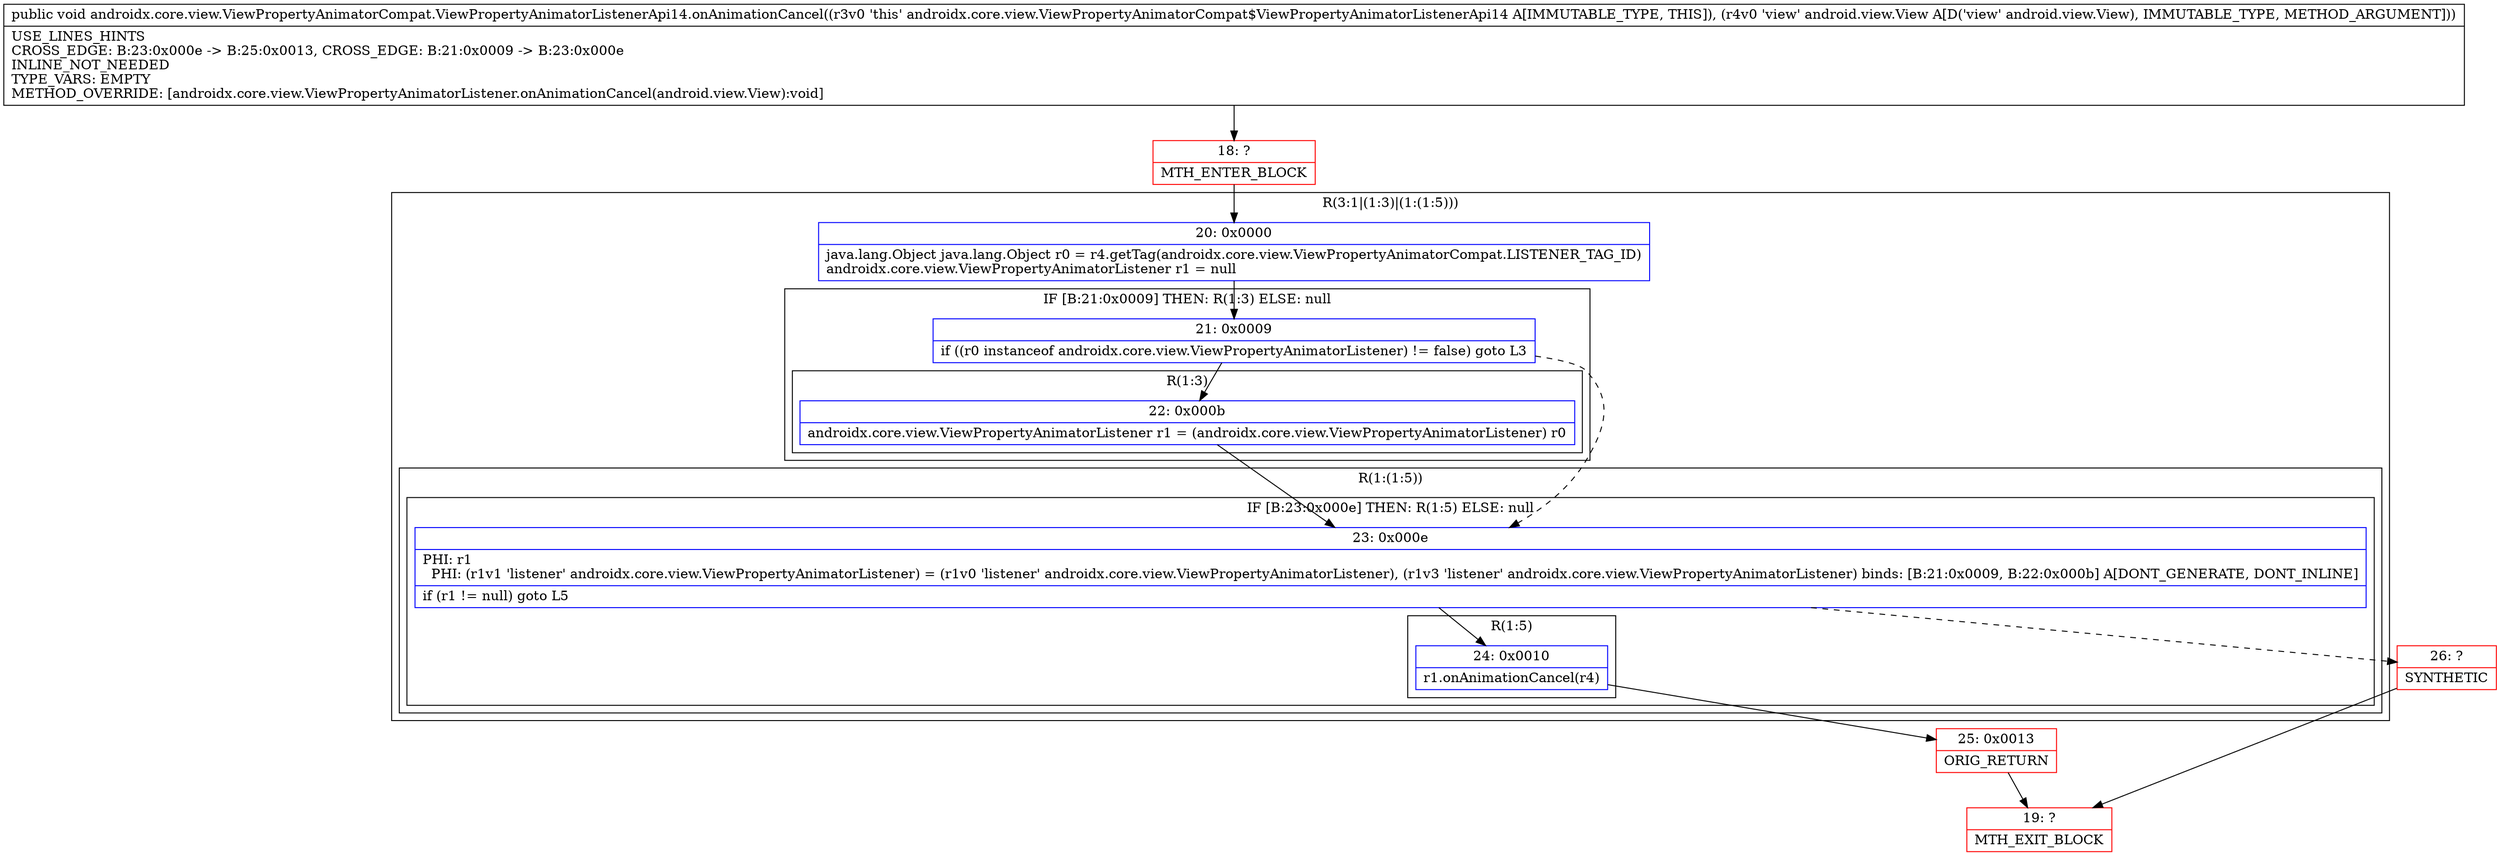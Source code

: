 digraph "CFG forandroidx.core.view.ViewPropertyAnimatorCompat.ViewPropertyAnimatorListenerApi14.onAnimationCancel(Landroid\/view\/View;)V" {
subgraph cluster_Region_1696452466 {
label = "R(3:1|(1:3)|(1:(1:5)))";
node [shape=record,color=blue];
Node_20 [shape=record,label="{20\:\ 0x0000|java.lang.Object java.lang.Object r0 = r4.getTag(androidx.core.view.ViewPropertyAnimatorCompat.LISTENER_TAG_ID)\landroidx.core.view.ViewPropertyAnimatorListener r1 = null\l}"];
subgraph cluster_IfRegion_513806097 {
label = "IF [B:21:0x0009] THEN: R(1:3) ELSE: null";
node [shape=record,color=blue];
Node_21 [shape=record,label="{21\:\ 0x0009|if ((r0 instanceof androidx.core.view.ViewPropertyAnimatorListener) != false) goto L3\l}"];
subgraph cluster_Region_906900068 {
label = "R(1:3)";
node [shape=record,color=blue];
Node_22 [shape=record,label="{22\:\ 0x000b|androidx.core.view.ViewPropertyAnimatorListener r1 = (androidx.core.view.ViewPropertyAnimatorListener) r0\l}"];
}
}
subgraph cluster_Region_1043020186 {
label = "R(1:(1:5))";
node [shape=record,color=blue];
subgraph cluster_IfRegion_1262093765 {
label = "IF [B:23:0x000e] THEN: R(1:5) ELSE: null";
node [shape=record,color=blue];
Node_23 [shape=record,label="{23\:\ 0x000e|PHI: r1 \l  PHI: (r1v1 'listener' androidx.core.view.ViewPropertyAnimatorListener) = (r1v0 'listener' androidx.core.view.ViewPropertyAnimatorListener), (r1v3 'listener' androidx.core.view.ViewPropertyAnimatorListener) binds: [B:21:0x0009, B:22:0x000b] A[DONT_GENERATE, DONT_INLINE]\l|if (r1 != null) goto L5\l}"];
subgraph cluster_Region_1079453071 {
label = "R(1:5)";
node [shape=record,color=blue];
Node_24 [shape=record,label="{24\:\ 0x0010|r1.onAnimationCancel(r4)\l}"];
}
}
}
}
Node_18 [shape=record,color=red,label="{18\:\ ?|MTH_ENTER_BLOCK\l}"];
Node_25 [shape=record,color=red,label="{25\:\ 0x0013|ORIG_RETURN\l}"];
Node_19 [shape=record,color=red,label="{19\:\ ?|MTH_EXIT_BLOCK\l}"];
Node_26 [shape=record,color=red,label="{26\:\ ?|SYNTHETIC\l}"];
MethodNode[shape=record,label="{public void androidx.core.view.ViewPropertyAnimatorCompat.ViewPropertyAnimatorListenerApi14.onAnimationCancel((r3v0 'this' androidx.core.view.ViewPropertyAnimatorCompat$ViewPropertyAnimatorListenerApi14 A[IMMUTABLE_TYPE, THIS]), (r4v0 'view' android.view.View A[D('view' android.view.View), IMMUTABLE_TYPE, METHOD_ARGUMENT]))  | USE_LINES_HINTS\lCROSS_EDGE: B:23:0x000e \-\> B:25:0x0013, CROSS_EDGE: B:21:0x0009 \-\> B:23:0x000e\lINLINE_NOT_NEEDED\lTYPE_VARS: EMPTY\lMETHOD_OVERRIDE: [androidx.core.view.ViewPropertyAnimatorListener.onAnimationCancel(android.view.View):void]\l}"];
MethodNode -> Node_18;Node_20 -> Node_21;
Node_21 -> Node_22;
Node_21 -> Node_23[style=dashed];
Node_22 -> Node_23;
Node_23 -> Node_24;
Node_23 -> Node_26[style=dashed];
Node_24 -> Node_25;
Node_18 -> Node_20;
Node_25 -> Node_19;
Node_26 -> Node_19;
}

